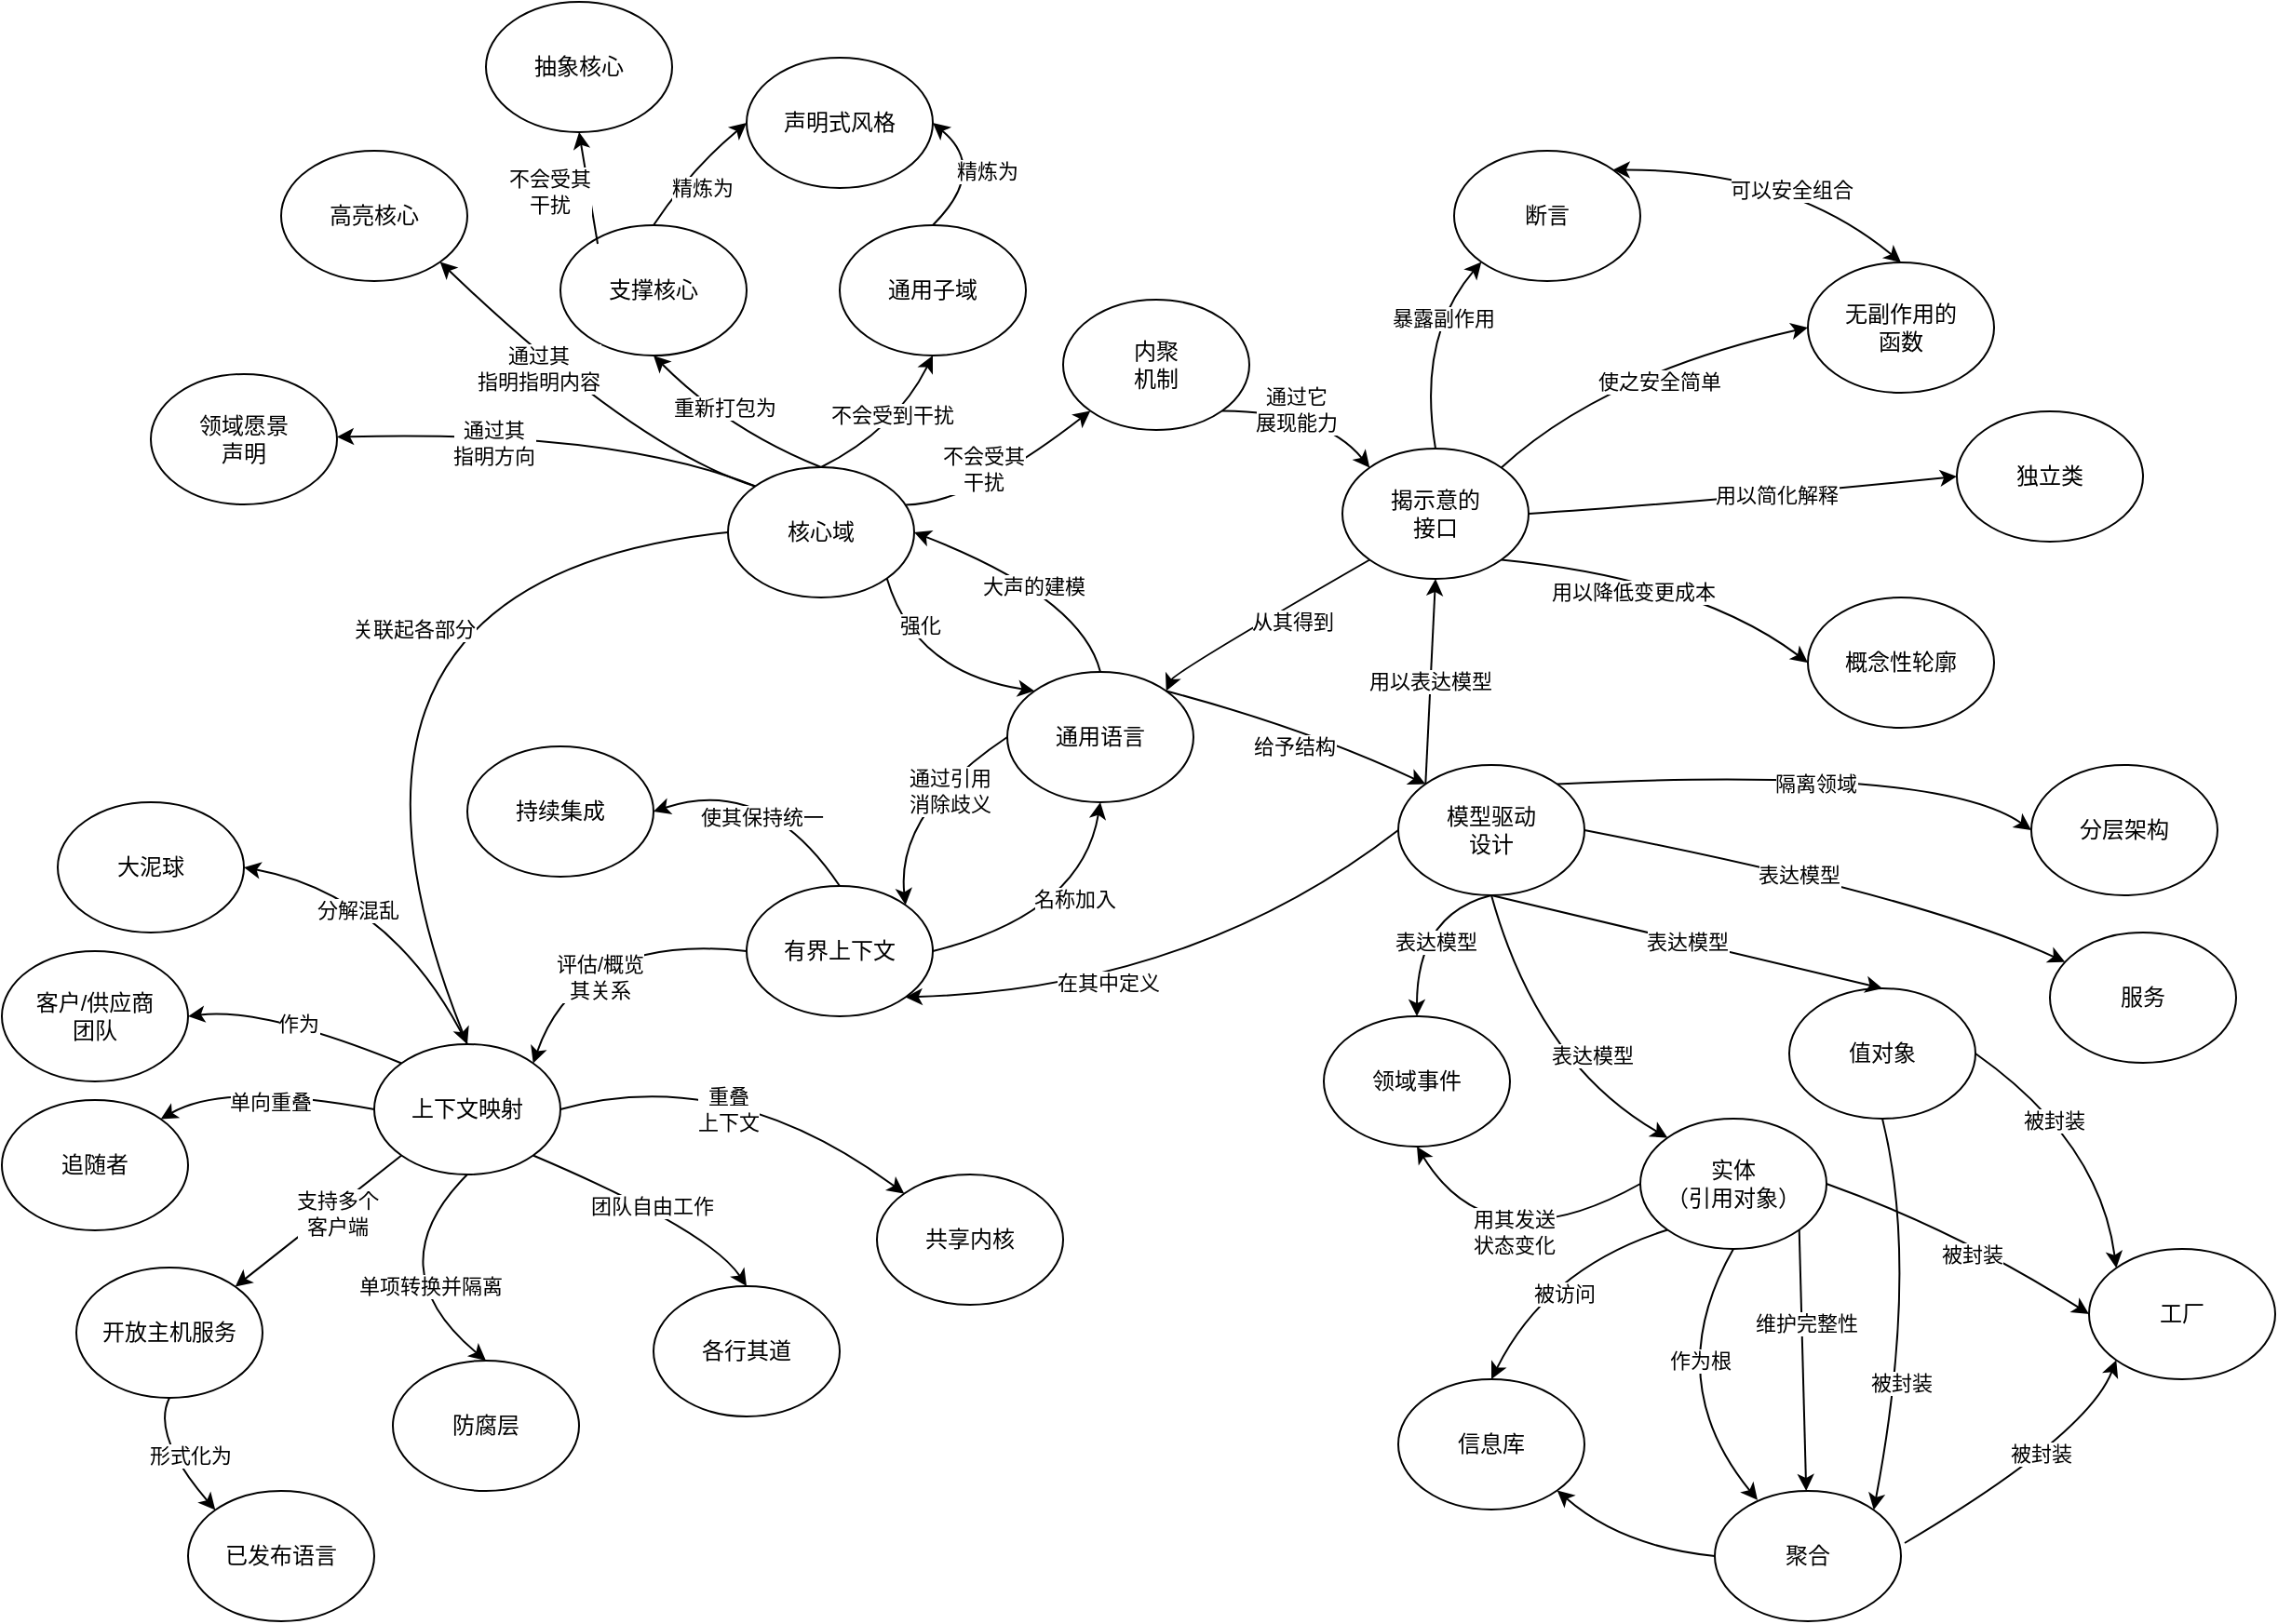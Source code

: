 <mxfile version="20.0.3" type="github">
  <diagram id="y3Cl--LZHW0YaVjfiVAI" name="Page-1">
    <mxGraphModel dx="1298" dy="840" grid="1" gridSize="10" guides="1" tooltips="1" connect="1" arrows="1" fold="1" page="1" pageScale="1" pageWidth="827" pageHeight="1169" math="0" shadow="0">
      <root>
        <mxCell id="0" />
        <mxCell id="1" parent="0" />
        <mxCell id="Mi3CnOvdxR0ZW0WN2Oy1-1" value="通用语言" style="ellipse;whiteSpace=wrap;html=1;" parent="1" vertex="1">
          <mxGeometry x="660" y="400" width="100" height="70" as="geometry" />
        </mxCell>
        <mxCell id="Mi3CnOvdxR0ZW0WN2Oy1-2" value="模型驱动&lt;br&gt;设计" style="ellipse;whiteSpace=wrap;html=1;" parent="1" vertex="1">
          <mxGeometry x="870" y="450" width="100" height="70" as="geometry" />
        </mxCell>
        <mxCell id="Mi3CnOvdxR0ZW0WN2Oy1-4" value="有界上下文" style="ellipse;whiteSpace=wrap;html=1;" parent="1" vertex="1">
          <mxGeometry x="520" y="515" width="100" height="70" as="geometry" />
        </mxCell>
        <mxCell id="Mi3CnOvdxR0ZW0WN2Oy1-5" value="持续集成" style="ellipse;whiteSpace=wrap;html=1;" parent="1" vertex="1">
          <mxGeometry x="370" y="440" width="100" height="70" as="geometry" />
        </mxCell>
        <mxCell id="Mi3CnOvdxR0ZW0WN2Oy1-6" value="核心域" style="ellipse;whiteSpace=wrap;html=1;" parent="1" vertex="1">
          <mxGeometry x="510" y="290" width="100" height="70" as="geometry" />
        </mxCell>
        <mxCell id="Mi3CnOvdxR0ZW0WN2Oy1-7" value="大泥球" style="ellipse;whiteSpace=wrap;html=1;" parent="1" vertex="1">
          <mxGeometry x="150" y="470" width="100" height="70" as="geometry" />
        </mxCell>
        <mxCell id="Mi3CnOvdxR0ZW0WN2Oy1-8" value="独立类" style="ellipse;whiteSpace=wrap;html=1;" parent="1" vertex="1">
          <mxGeometry x="1170" y="260" width="100" height="70" as="geometry" />
        </mxCell>
        <mxCell id="Mi3CnOvdxR0ZW0WN2Oy1-9" value="上下文映射" style="ellipse;whiteSpace=wrap;html=1;" parent="1" vertex="1">
          <mxGeometry x="320" y="600" width="100" height="70" as="geometry" />
        </mxCell>
        <mxCell id="Mi3CnOvdxR0ZW0WN2Oy1-12" value="通用子域" style="ellipse;whiteSpace=wrap;html=1;" parent="1" vertex="1">
          <mxGeometry x="570" y="160" width="100" height="70" as="geometry" />
        </mxCell>
        <mxCell id="Mi3CnOvdxR0ZW0WN2Oy1-13" value="支撑核心" style="ellipse;whiteSpace=wrap;html=1;" parent="1" vertex="1">
          <mxGeometry x="420" y="160" width="100" height="70" as="geometry" />
        </mxCell>
        <mxCell id="Mi3CnOvdxR0ZW0WN2Oy1-14" value="揭示意的&lt;br&gt;接口" style="ellipse;whiteSpace=wrap;html=1;" parent="1" vertex="1">
          <mxGeometry x="840" y="280" width="100" height="70" as="geometry" />
        </mxCell>
        <mxCell id="Mi3CnOvdxR0ZW0WN2Oy1-15" value="断言" style="ellipse;whiteSpace=wrap;html=1;" parent="1" vertex="1">
          <mxGeometry x="900" y="120" width="100" height="70" as="geometry" />
        </mxCell>
        <mxCell id="Mi3CnOvdxR0ZW0WN2Oy1-16" value="无副作用的&lt;br&gt;函数" style="ellipse;whiteSpace=wrap;html=1;" parent="1" vertex="1">
          <mxGeometry x="1090" y="180" width="100" height="70" as="geometry" />
        </mxCell>
        <mxCell id="Mi3CnOvdxR0ZW0WN2Oy1-17" value="概念性轮廓" style="ellipse;whiteSpace=wrap;html=1;" parent="1" vertex="1">
          <mxGeometry x="1090" y="360" width="100" height="70" as="geometry" />
        </mxCell>
        <mxCell id="nDJIqRFH-Br7_tVDaRdu-1" value="实体&lt;br&gt;（引用对象）" style="ellipse;whiteSpace=wrap;html=1;" parent="1" vertex="1">
          <mxGeometry x="1000" y="640" width="100" height="70" as="geometry" />
        </mxCell>
        <mxCell id="nDJIqRFH-Br7_tVDaRdu-2" value="领域事件" style="ellipse;whiteSpace=wrap;html=1;" parent="1" vertex="1">
          <mxGeometry x="830" y="585" width="100" height="70" as="geometry" />
        </mxCell>
        <mxCell id="nDJIqRFH-Br7_tVDaRdu-4" value="工厂" style="ellipse;whiteSpace=wrap;html=1;" parent="1" vertex="1">
          <mxGeometry x="1241" y="710" width="100" height="70" as="geometry" />
        </mxCell>
        <mxCell id="nDJIqRFH-Br7_tVDaRdu-5" value="服务" style="ellipse;whiteSpace=wrap;html=1;" parent="1" vertex="1">
          <mxGeometry x="1220" y="540" width="100" height="70" as="geometry" />
        </mxCell>
        <mxCell id="nDJIqRFH-Br7_tVDaRdu-6" value="信息库&lt;span style=&quot;caret-color: rgba(0, 0, 0, 0); color: rgba(0, 0, 0, 0); font-family: monospace; font-size: 0px; text-align: start;&quot;&gt;%3CmxGraphModel%3E%3Croot%3E%3CmxCell%20id%3D%220%22%2F%3E%3CmxCell%20id%3D%221%22%20parent%3D%220%22%2F%3E%3CmxCell%20id%3D%222%22%20value%3D%22%E5%B7%A5%E5%8E%82%22%20style%3D%22ellipse%3BwhiteSpace%3Dwrap%3Bhtml%3D1%3B%22%20vertex%3D%221%22%20parent%3D%221%22%3E%3CmxGeometry%20x%3D%221140%22%20y%3D%22680%22%20width%3D%22100%22%20height%3D%2270%22%20as%3D%22geometry%22%2F%3E%3C%2FmxCell%3E%3C%2Froot%3E%3C%2FmxGraphModel%3E&lt;/span&gt;" style="ellipse;whiteSpace=wrap;html=1;" parent="1" vertex="1">
          <mxGeometry x="870" y="780" width="100" height="70" as="geometry" />
        </mxCell>
        <mxCell id="nDJIqRFH-Br7_tVDaRdu-7" value="分层架构" style="ellipse;whiteSpace=wrap;html=1;" parent="1" vertex="1">
          <mxGeometry x="1210" y="450" width="100" height="70" as="geometry" />
        </mxCell>
        <mxCell id="nDJIqRFH-Br7_tVDaRdu-9" value="聚合" style="ellipse;whiteSpace=wrap;html=1;" parent="1" vertex="1">
          <mxGeometry x="1040" y="840" width="100" height="70" as="geometry" />
        </mxCell>
        <mxCell id="6l1WujIoDoaz9oLlzbZu-4" value="" style="curved=1;endArrow=classic;html=1;rounded=0;exitX=0.5;exitY=1;exitDx=0;exitDy=0;entryX=0.5;entryY=0;entryDx=0;entryDy=0;" edge="1" parent="1" source="Mi3CnOvdxR0ZW0WN2Oy1-2" target="nDJIqRFH-Br7_tVDaRdu-2">
          <mxGeometry width="50" height="50" relative="1" as="geometry">
            <mxPoint x="800" y="520" as="sourcePoint" />
            <mxPoint x="850" y="470" as="targetPoint" />
            <Array as="points">
              <mxPoint x="880" y="530" />
            </Array>
          </mxGeometry>
        </mxCell>
        <mxCell id="6l1WujIoDoaz9oLlzbZu-68" value="表达模型" style="edgeLabel;html=1;align=center;verticalAlign=middle;resizable=0;points=[];" vertex="1" connectable="0" parent="6l1WujIoDoaz9oLlzbZu-4">
          <mxGeometry x="0.154" y="10" relative="1" as="geometry">
            <mxPoint as="offset" />
          </mxGeometry>
        </mxCell>
        <mxCell id="6l1WujIoDoaz9oLlzbZu-5" value="" style="curved=1;endArrow=classic;html=1;rounded=0;exitX=0.5;exitY=1;exitDx=0;exitDy=0;entryX=0;entryY=0;entryDx=0;entryDy=0;" edge="1" parent="1" source="Mi3CnOvdxR0ZW0WN2Oy1-2" target="nDJIqRFH-Br7_tVDaRdu-1">
          <mxGeometry width="50" height="50" relative="1" as="geometry">
            <mxPoint x="980" y="505" as="sourcePoint" />
            <mxPoint x="850" y="670" as="targetPoint" />
            <Array as="points">
              <mxPoint x="945" y="610" />
            </Array>
          </mxGeometry>
        </mxCell>
        <mxCell id="6l1WujIoDoaz9oLlzbZu-69" value="表达模型" style="edgeLabel;html=1;align=center;verticalAlign=middle;resizable=0;points=[];" vertex="1" connectable="0" parent="6l1WujIoDoaz9oLlzbZu-5">
          <mxGeometry x="0.338" y="18" relative="1" as="geometry">
            <mxPoint as="offset" />
          </mxGeometry>
        </mxCell>
        <mxCell id="6l1WujIoDoaz9oLlzbZu-7" value="值对象&lt;br&gt;" style="ellipse;whiteSpace=wrap;html=1;" vertex="1" parent="1">
          <mxGeometry x="1080" y="570" width="100" height="70" as="geometry" />
        </mxCell>
        <mxCell id="6l1WujIoDoaz9oLlzbZu-8" value="&lt;span style=&quot;caret-color: rgb(0, 0, 0); color: rgb(0, 0, 0); font-family: Helvetica; font-size: 11px; font-style: normal; font-variant-caps: normal; font-weight: 400; letter-spacing: normal; text-align: center; text-indent: 0px; text-transform: none; word-spacing: 0px; -webkit-text-stroke-width: 0px; background-color: rgb(255, 255, 255); text-decoration: none; float: none; display: inline !important;&quot;&gt;表达模型&lt;/span&gt;" style="curved=1;endArrow=classic;html=1;rounded=0;exitX=0.5;exitY=1;exitDx=0;exitDy=0;entryX=0.5;entryY=0;entryDx=0;entryDy=0;" edge="1" parent="1" source="Mi3CnOvdxR0ZW0WN2Oy1-2" target="6l1WujIoDoaz9oLlzbZu-7">
          <mxGeometry width="50" height="50" relative="1" as="geometry">
            <mxPoint x="1030" y="540" as="sourcePoint" />
            <mxPoint x="1140" y="600" as="targetPoint" />
            <Array as="points" />
          </mxGeometry>
        </mxCell>
        <mxCell id="6l1WujIoDoaz9oLlzbZu-9" value="" style="curved=1;endArrow=classic;html=1;rounded=0;exitX=1;exitY=0.5;exitDx=0;exitDy=0;" edge="1" parent="1" source="Mi3CnOvdxR0ZW0WN2Oy1-2" target="nDJIqRFH-Br7_tVDaRdu-5">
          <mxGeometry width="50" height="50" relative="1" as="geometry">
            <mxPoint x="1030" y="540" as="sourcePoint" />
            <mxPoint x="1140" y="600" as="targetPoint" />
            <Array as="points">
              <mxPoint x="1150" y="520" />
            </Array>
          </mxGeometry>
        </mxCell>
        <mxCell id="6l1WujIoDoaz9oLlzbZu-70" value="表达模型" style="edgeLabel;html=1;align=center;verticalAlign=middle;resizable=0;points=[];" vertex="1" connectable="0" parent="6l1WujIoDoaz9oLlzbZu-9">
          <mxGeometry x="-0.137" y="-2" relative="1" as="geometry">
            <mxPoint x="1" as="offset" />
          </mxGeometry>
        </mxCell>
        <mxCell id="6l1WujIoDoaz9oLlzbZu-10" value="" style="curved=1;endArrow=classic;html=1;rounded=0;exitX=1;exitY=0;exitDx=0;exitDy=0;entryX=0;entryY=0.5;entryDx=0;entryDy=0;" edge="1" parent="1" source="Mi3CnOvdxR0ZW0WN2Oy1-2" target="nDJIqRFH-Br7_tVDaRdu-7">
          <mxGeometry width="50" height="50" relative="1" as="geometry">
            <mxPoint x="1080" y="505" as="sourcePoint" />
            <mxPoint x="1196.74" y="558.867" as="targetPoint" />
            <Array as="points">
              <mxPoint x="1160" y="450" />
            </Array>
          </mxGeometry>
        </mxCell>
        <mxCell id="6l1WujIoDoaz9oLlzbZu-71" value="隔离领域" style="edgeLabel;html=1;align=center;verticalAlign=middle;resizable=0;points=[];" vertex="1" connectable="0" parent="6l1WujIoDoaz9oLlzbZu-10">
          <mxGeometry x="0.037" y="-6" relative="1" as="geometry">
            <mxPoint as="offset" />
          </mxGeometry>
        </mxCell>
        <mxCell id="6l1WujIoDoaz9oLlzbZu-11" value="" style="curved=1;endArrow=classic;html=1;rounded=0;exitX=1.02;exitY=0.4;exitDx=0;exitDy=0;entryX=0;entryY=1;entryDx=0;entryDy=0;exitPerimeter=0;" edge="1" parent="1" source="nDJIqRFH-Br7_tVDaRdu-9" target="nDJIqRFH-Br7_tVDaRdu-4">
          <mxGeometry width="50" height="50" relative="1" as="geometry">
            <mxPoint x="1205" y="780" as="sourcePoint" />
            <mxPoint x="1235" y="860" as="targetPoint" />
            <Array as="points">
              <mxPoint x="1240" y="810" />
            </Array>
          </mxGeometry>
        </mxCell>
        <mxCell id="6l1WujIoDoaz9oLlzbZu-76" value="被封装" style="edgeLabel;html=1;align=center;verticalAlign=middle;resizable=0;points=[];" vertex="1" connectable="0" parent="6l1WujIoDoaz9oLlzbZu-11">
          <mxGeometry x="0.129" y="4" relative="1" as="geometry">
            <mxPoint x="-1" as="offset" />
          </mxGeometry>
        </mxCell>
        <mxCell id="6l1WujIoDoaz9oLlzbZu-12" value="" style="curved=1;endArrow=classic;html=1;rounded=0;exitX=1;exitY=0.5;exitDx=0;exitDy=0;entryX=0;entryY=0;entryDx=0;entryDy=0;" edge="1" parent="1" source="6l1WujIoDoaz9oLlzbZu-7" target="nDJIqRFH-Br7_tVDaRdu-4">
          <mxGeometry width="50" height="50" relative="1" as="geometry">
            <mxPoint x="1138.68" y="680" as="sourcePoint" />
            <mxPoint x="1301.325" y="601.749" as="targetPoint" />
            <Array as="points">
              <mxPoint x="1246.68" y="652" />
            </Array>
          </mxGeometry>
        </mxCell>
        <mxCell id="6l1WujIoDoaz9oLlzbZu-78" value="被封装" style="edgeLabel;html=1;align=center;verticalAlign=middle;resizable=0;points=[];" vertex="1" connectable="0" parent="6l1WujIoDoaz9oLlzbZu-12">
          <mxGeometry x="-0.275" y="-4" relative="1" as="geometry">
            <mxPoint y="1" as="offset" />
          </mxGeometry>
        </mxCell>
        <mxCell id="6l1WujIoDoaz9oLlzbZu-19" value="" style="curved=1;endArrow=classic;html=1;rounded=0;exitX=0;exitY=0.5;exitDx=0;exitDy=0;entryX=0.5;entryY=1;entryDx=0;entryDy=0;" edge="1" parent="1" source="nDJIqRFH-Br7_tVDaRdu-1" target="nDJIqRFH-Br7_tVDaRdu-2">
          <mxGeometry width="50" height="50" relative="1" as="geometry">
            <mxPoint x="994.645" y="529.749" as="sourcePoint" />
            <mxPoint x="1020" y="670" as="targetPoint" />
            <Array as="points">
              <mxPoint x="920" y="720" />
            </Array>
          </mxGeometry>
        </mxCell>
        <mxCell id="6l1WujIoDoaz9oLlzbZu-95" value="用其发送&lt;br&gt;状态变化" style="edgeLabel;html=1;align=center;verticalAlign=middle;resizable=0;points=[];" vertex="1" connectable="0" parent="6l1WujIoDoaz9oLlzbZu-19">
          <mxGeometry x="-0.138" y="-11" relative="1" as="geometry">
            <mxPoint as="offset" />
          </mxGeometry>
        </mxCell>
        <mxCell id="6l1WujIoDoaz9oLlzbZu-20" value="" style="curved=1;endArrow=classic;html=1;rounded=0;exitX=1;exitY=1;exitDx=0;exitDy=0;" edge="1" parent="1" source="nDJIqRFH-Br7_tVDaRdu-1" target="nDJIqRFH-Br7_tVDaRdu-9">
          <mxGeometry width="50" height="50" relative="1" as="geometry">
            <mxPoint x="1170" y="655" as="sourcePoint" />
            <mxPoint x="1265.645" y="730.251" as="targetPoint" />
            <Array as="points" />
          </mxGeometry>
        </mxCell>
        <mxCell id="6l1WujIoDoaz9oLlzbZu-73" value="维护完整性" style="edgeLabel;html=1;align=center;verticalAlign=middle;resizable=0;points=[];" vertex="1" connectable="0" parent="6l1WujIoDoaz9oLlzbZu-20">
          <mxGeometry x="-0.282" y="2" relative="1" as="geometry">
            <mxPoint as="offset" />
          </mxGeometry>
        </mxCell>
        <mxCell id="6l1WujIoDoaz9oLlzbZu-21" value="" style="curved=1;endArrow=classic;html=1;rounded=0;exitX=0;exitY=0.5;exitDx=0;exitDy=0;entryX=1;entryY=1;entryDx=0;entryDy=0;" edge="1" parent="1" source="nDJIqRFH-Br7_tVDaRdu-9" target="nDJIqRFH-Br7_tVDaRdu-6">
          <mxGeometry width="50" height="50" relative="1" as="geometry">
            <mxPoint x="1055.355" y="729.749" as="sourcePoint" />
            <mxPoint x="1080.648" y="820.618" as="targetPoint" />
            <Array as="points">
              <mxPoint x="990" y="870" />
            </Array>
          </mxGeometry>
        </mxCell>
        <mxCell id="6l1WujIoDoaz9oLlzbZu-22" value="" style="curved=1;endArrow=classic;html=1;rounded=0;exitX=0;exitY=1;exitDx=0;exitDy=0;entryX=0.5;entryY=0;entryDx=0;entryDy=0;" edge="1" parent="1" source="nDJIqRFH-Br7_tVDaRdu-1" target="nDJIqRFH-Br7_tVDaRdu-6">
          <mxGeometry width="50" height="50" relative="1" as="geometry">
            <mxPoint x="1055.355" y="729.749" as="sourcePoint" />
            <mxPoint x="1080.648" y="820.618" as="targetPoint" />
            <Array as="points">
              <mxPoint x="950" y="720" />
            </Array>
          </mxGeometry>
        </mxCell>
        <mxCell id="6l1WujIoDoaz9oLlzbZu-74" value="被访问" style="edgeLabel;html=1;align=center;verticalAlign=middle;resizable=0;points=[];" vertex="1" connectable="0" parent="6l1WujIoDoaz9oLlzbZu-22">
          <mxGeometry x="0.138" y="13" relative="1" as="geometry">
            <mxPoint x="1" as="offset" />
          </mxGeometry>
        </mxCell>
        <mxCell id="6l1WujIoDoaz9oLlzbZu-23" value="" style="curved=1;endArrow=classic;html=1;rounded=0;exitX=1;exitY=0.5;exitDx=0;exitDy=0;entryX=0;entryY=0.5;entryDx=0;entryDy=0;" edge="1" parent="1" source="nDJIqRFH-Br7_tVDaRdu-1" target="nDJIqRFH-Br7_tVDaRdu-4">
          <mxGeometry width="50" height="50" relative="1" as="geometry">
            <mxPoint x="1055.355" y="729.749" as="sourcePoint" />
            <mxPoint x="1090" y="820" as="targetPoint" />
            <Array as="points">
              <mxPoint x="1170" y="700" />
            </Array>
          </mxGeometry>
        </mxCell>
        <mxCell id="6l1WujIoDoaz9oLlzbZu-77" value="被封装" style="edgeLabel;html=1;align=center;verticalAlign=middle;resizable=0;points=[];" vertex="1" connectable="0" parent="6l1WujIoDoaz9oLlzbZu-23">
          <mxGeometry x="0.112" y="-7" relative="1" as="geometry">
            <mxPoint as="offset" />
          </mxGeometry>
        </mxCell>
        <mxCell id="6l1WujIoDoaz9oLlzbZu-24" value="" style="curved=1;endArrow=classic;html=1;rounded=0;exitX=0.5;exitY=1;exitDx=0;exitDy=0;entryX=1;entryY=0;entryDx=0;entryDy=0;" edge="1" parent="1" source="6l1WujIoDoaz9oLlzbZu-7" target="nDJIqRFH-Br7_tVDaRdu-9">
          <mxGeometry width="50" height="50" relative="1" as="geometry">
            <mxPoint x="1160" y="630" as="sourcePoint" />
            <mxPoint x="1265.645" y="730.251" as="targetPoint" />
            <Array as="points">
              <mxPoint x="1150" y="720" />
            </Array>
          </mxGeometry>
        </mxCell>
        <mxCell id="6l1WujIoDoaz9oLlzbZu-75" value="被封装" style="edgeLabel;html=1;align=center;verticalAlign=middle;resizable=0;points=[];" vertex="1" connectable="0" parent="6l1WujIoDoaz9oLlzbZu-24">
          <mxGeometry x="0.353" y="1" relative="1" as="geometry">
            <mxPoint as="offset" />
          </mxGeometry>
        </mxCell>
        <mxCell id="6l1WujIoDoaz9oLlzbZu-25" value="" style="curved=1;endArrow=classic;html=1;rounded=0;exitX=0.5;exitY=1;exitDx=0;exitDy=0;entryX=0.23;entryY=0.071;entryDx=0;entryDy=0;entryPerimeter=0;" edge="1" parent="1" source="nDJIqRFH-Br7_tVDaRdu-1" target="nDJIqRFH-Br7_tVDaRdu-9">
          <mxGeometry width="50" height="50" relative="1" as="geometry">
            <mxPoint x="1110" y="665" as="sourcePoint" />
            <mxPoint x="1125.355" y="830.251" as="targetPoint" />
            <Array as="points">
              <mxPoint x="1010" y="780" />
            </Array>
          </mxGeometry>
        </mxCell>
        <mxCell id="6l1WujIoDoaz9oLlzbZu-72" value="作为根" style="edgeLabel;html=1;align=center;verticalAlign=middle;resizable=0;points=[];" vertex="1" connectable="0" parent="6l1WujIoDoaz9oLlzbZu-25">
          <mxGeometry x="-0.258" y="14" relative="1" as="geometry">
            <mxPoint as="offset" />
          </mxGeometry>
        </mxCell>
        <mxCell id="6l1WujIoDoaz9oLlzbZu-26" value="" style="curved=1;endArrow=classic;html=1;rounded=0;exitX=0;exitY=0.5;exitDx=0;exitDy=0;entryX=1;entryY=0;entryDx=0;entryDy=0;" edge="1" parent="1" source="Mi3CnOvdxR0ZW0WN2Oy1-1" target="Mi3CnOvdxR0ZW0WN2Oy1-4">
          <mxGeometry width="50" height="50" relative="1" as="geometry">
            <mxPoint x="740" y="450" as="sourcePoint" />
            <mxPoint x="650" y="565" as="targetPoint" />
            <Array as="points">
              <mxPoint x="600" y="475" />
            </Array>
          </mxGeometry>
        </mxCell>
        <mxCell id="6l1WujIoDoaz9oLlzbZu-98" value="通过引用&lt;br&gt;消除歧义" style="edgeLabel;html=1;align=center;verticalAlign=middle;resizable=0;points=[];" vertex="1" connectable="0" parent="6l1WujIoDoaz9oLlzbZu-26">
          <mxGeometry x="-0.312" y="6" relative="1" as="geometry">
            <mxPoint as="offset" />
          </mxGeometry>
        </mxCell>
        <mxCell id="6l1WujIoDoaz9oLlzbZu-27" value="" style="curved=1;endArrow=classic;html=1;rounded=0;exitX=0;exitY=0.5;exitDx=0;exitDy=0;entryX=1;entryY=0;entryDx=0;entryDy=0;" edge="1" parent="1" source="Mi3CnOvdxR0ZW0WN2Oy1-4" target="Mi3CnOvdxR0ZW0WN2Oy1-9">
          <mxGeometry width="50" height="50" relative="1" as="geometry">
            <mxPoint x="480" y="575" as="sourcePoint" />
            <mxPoint x="400" y="575" as="targetPoint" />
            <Array as="points">
              <mxPoint x="430" y="540" />
            </Array>
          </mxGeometry>
        </mxCell>
        <mxCell id="6l1WujIoDoaz9oLlzbZu-99" value="评估/概览&lt;br&gt;其关系" style="edgeLabel;html=1;align=center;verticalAlign=middle;resizable=0;points=[];" vertex="1" connectable="0" parent="6l1WujIoDoaz9oLlzbZu-27">
          <mxGeometry x="0.328" y="18" relative="1" as="geometry">
            <mxPoint as="offset" />
          </mxGeometry>
        </mxCell>
        <mxCell id="6l1WujIoDoaz9oLlzbZu-29" value="" style="curved=1;endArrow=classic;html=1;rounded=0;exitX=0.5;exitY=0;exitDx=0;exitDy=0;entryX=1;entryY=0.5;entryDx=0;entryDy=0;" edge="1" parent="1" source="Mi3CnOvdxR0ZW0WN2Oy1-1" target="Mi3CnOvdxR0ZW0WN2Oy1-6">
          <mxGeometry width="50" height="50" relative="1" as="geometry">
            <mxPoint x="660" y="390" as="sourcePoint" />
            <mxPoint x="560" y="390" as="targetPoint" />
            <Array as="points">
              <mxPoint x="700" y="360" />
            </Array>
          </mxGeometry>
        </mxCell>
        <mxCell id="6l1WujIoDoaz9oLlzbZu-125" value="大声的建模" style="edgeLabel;html=1;align=center;verticalAlign=middle;resizable=0;points=[];" vertex="1" connectable="0" parent="6l1WujIoDoaz9oLlzbZu-29">
          <mxGeometry x="-0.018" y="4" relative="1" as="geometry">
            <mxPoint as="offset" />
          </mxGeometry>
        </mxCell>
        <mxCell id="6l1WujIoDoaz9oLlzbZu-30" value="" style="curved=1;endArrow=classic;html=1;rounded=0;exitX=0.5;exitY=0;exitDx=0;exitDy=0;entryX=0.5;entryY=1;entryDx=0;entryDy=0;" edge="1" parent="1" source="Mi3CnOvdxR0ZW0WN2Oy1-6" target="Mi3CnOvdxR0ZW0WN2Oy1-13">
          <mxGeometry width="50" height="50" relative="1" as="geometry">
            <mxPoint x="730" y="450" as="sourcePoint" />
            <mxPoint x="649.316" y="336.624" as="targetPoint" />
            <Array as="points">
              <mxPoint x="510" y="270" />
            </Array>
          </mxGeometry>
        </mxCell>
        <mxCell id="6l1WujIoDoaz9oLlzbZu-102" value="重新打包为" style="edgeLabel;html=1;align=center;verticalAlign=middle;resizable=0;points=[];" vertex="1" connectable="0" parent="6l1WujIoDoaz9oLlzbZu-30">
          <mxGeometry x="0.164" y="-7" relative="1" as="geometry">
            <mxPoint as="offset" />
          </mxGeometry>
        </mxCell>
        <mxCell id="6l1WujIoDoaz9oLlzbZu-31" value="" style="curved=1;endArrow=classic;html=1;rounded=0;entryX=0.5;entryY=1;entryDx=0;entryDy=0;" edge="1" parent="1" target="Mi3CnOvdxR0ZW0WN2Oy1-12">
          <mxGeometry width="50" height="50" relative="1" as="geometry">
            <mxPoint x="560" y="290" as="sourcePoint" />
            <mxPoint x="530" y="200" as="targetPoint" />
            <Array as="points">
              <mxPoint x="600" y="270" />
            </Array>
          </mxGeometry>
        </mxCell>
        <mxCell id="6l1WujIoDoaz9oLlzbZu-101" value="不会受到干扰" style="edgeLabel;html=1;align=center;verticalAlign=middle;resizable=0;points=[];" vertex="1" connectable="0" parent="6l1WujIoDoaz9oLlzbZu-31">
          <mxGeometry x="0.148" y="6" relative="1" as="geometry">
            <mxPoint as="offset" />
          </mxGeometry>
        </mxCell>
        <mxCell id="6l1WujIoDoaz9oLlzbZu-33" value="声明式风格" style="ellipse;whiteSpace=wrap;html=1;" vertex="1" parent="1">
          <mxGeometry x="520" y="70" width="100" height="70" as="geometry" />
        </mxCell>
        <mxCell id="6l1WujIoDoaz9oLlzbZu-35" value="" style="curved=1;endArrow=classic;html=1;rounded=0;exitX=0.5;exitY=0;exitDx=0;exitDy=0;entryX=0;entryY=0.5;entryDx=0;entryDy=0;" edge="1" parent="1" source="Mi3CnOvdxR0ZW0WN2Oy1-13" target="6l1WujIoDoaz9oLlzbZu-33">
          <mxGeometry width="50" height="50" relative="1" as="geometry">
            <mxPoint x="570" y="300" as="sourcePoint" />
            <mxPoint x="600" y="210" as="targetPoint" />
            <Array as="points">
              <mxPoint x="490" y="130" />
            </Array>
          </mxGeometry>
        </mxCell>
        <mxCell id="6l1WujIoDoaz9oLlzbZu-100" value="精炼为" style="edgeLabel;html=1;align=center;verticalAlign=middle;resizable=0;points=[];" vertex="1" connectable="0" parent="6l1WujIoDoaz9oLlzbZu-35">
          <mxGeometry x="-0.172" y="-10" relative="1" as="geometry">
            <mxPoint as="offset" />
          </mxGeometry>
        </mxCell>
        <mxCell id="6l1WujIoDoaz9oLlzbZu-36" value="精炼为" style="curved=1;endArrow=classic;html=1;rounded=0;exitX=0.5;exitY=0;exitDx=0;exitDy=0;entryX=1;entryY=0.5;entryDx=0;entryDy=0;" edge="1" parent="1" source="Mi3CnOvdxR0ZW0WN2Oy1-12" target="6l1WujIoDoaz9oLlzbZu-33">
          <mxGeometry width="50" height="50" relative="1" as="geometry">
            <mxPoint x="800.715" y="245.121" as="sourcePoint" />
            <mxPoint x="910.005" y="234.619" as="targetPoint" />
            <Array as="points">
              <mxPoint x="650" y="130" />
            </Array>
          </mxGeometry>
        </mxCell>
        <mxCell id="6l1WujIoDoaz9oLlzbZu-38" value="" style="curved=1;endArrow=classic;html=1;rounded=0;exitX=0;exitY=0;exitDx=0;exitDy=0;" edge="1" parent="1" source="Mi3CnOvdxR0ZW0WN2Oy1-6" target="6l1WujIoDoaz9oLlzbZu-41">
          <mxGeometry width="50" height="50" relative="1" as="geometry">
            <mxPoint x="470.0" y="350" as="sourcePoint" />
            <mxPoint x="357.087" y="246.772" as="targetPoint" />
            <Array as="points">
              <mxPoint x="450.0" y="270" />
            </Array>
          </mxGeometry>
        </mxCell>
        <mxCell id="6l1WujIoDoaz9oLlzbZu-103" value="通过其&lt;br&gt;指明方向" style="edgeLabel;html=1;align=center;verticalAlign=middle;resizable=0;points=[];" vertex="1" connectable="0" parent="6l1WujIoDoaz9oLlzbZu-38">
          <mxGeometry x="0.269" y="5" relative="1" as="geometry">
            <mxPoint as="offset" />
          </mxGeometry>
        </mxCell>
        <mxCell id="6l1WujIoDoaz9oLlzbZu-40" value="" style="curved=1;endArrow=classic;html=1;rounded=0;exitX=0;exitY=0.5;exitDx=0;exitDy=0;entryX=0.5;entryY=0;entryDx=0;entryDy=0;" edge="1" parent="1" source="Mi3CnOvdxR0ZW0WN2Oy1-6" target="Mi3CnOvdxR0ZW0WN2Oy1-9">
          <mxGeometry width="50" height="50" relative="1" as="geometry">
            <mxPoint x="480" y="485" as="sourcePoint" />
            <mxPoint x="377" y="544.01" as="targetPoint" />
            <Array as="points">
              <mxPoint x="270" y="350" />
            </Array>
          </mxGeometry>
        </mxCell>
        <mxCell id="6l1WujIoDoaz9oLlzbZu-89" value="关联起各部分" style="edgeLabel;html=1;align=center;verticalAlign=middle;resizable=0;points=[];" vertex="1" connectable="0" parent="6l1WujIoDoaz9oLlzbZu-40">
          <mxGeometry x="-0.32" y="34" relative="1" as="geometry">
            <mxPoint as="offset" />
          </mxGeometry>
        </mxCell>
        <mxCell id="6l1WujIoDoaz9oLlzbZu-41" value="领域愿景&lt;br&gt;声明" style="ellipse;whiteSpace=wrap;html=1;" vertex="1" parent="1">
          <mxGeometry x="200" y="240" width="100" height="70" as="geometry" />
        </mxCell>
        <mxCell id="6l1WujIoDoaz9oLlzbZu-42" value="" style="curved=1;endArrow=classic;html=1;rounded=0;exitX=1;exitY=0.5;exitDx=0;exitDy=0;entryX=0.5;entryY=1;entryDx=0;entryDy=0;" edge="1" parent="1" source="Mi3CnOvdxR0ZW0WN2Oy1-4" target="Mi3CnOvdxR0ZW0WN2Oy1-1">
          <mxGeometry width="50" height="50" relative="1" as="geometry">
            <mxPoint x="694.645" y="509.749" as="sourcePoint" />
            <mxPoint x="600" y="600" as="targetPoint" />
            <Array as="points">
              <mxPoint x="700" y="530" />
            </Array>
          </mxGeometry>
        </mxCell>
        <mxCell id="6l1WujIoDoaz9oLlzbZu-97" value="名称加入" style="edgeLabel;html=1;align=center;verticalAlign=middle;resizable=0;points=[];" vertex="1" connectable="0" parent="6l1WujIoDoaz9oLlzbZu-42">
          <mxGeometry x="0.25" y="5" relative="1" as="geometry">
            <mxPoint as="offset" />
          </mxGeometry>
        </mxCell>
        <mxCell id="6l1WujIoDoaz9oLlzbZu-44" value="共享内核" style="ellipse;whiteSpace=wrap;html=1;" vertex="1" parent="1">
          <mxGeometry x="590" y="670" width="100" height="70" as="geometry" />
        </mxCell>
        <mxCell id="6l1WujIoDoaz9oLlzbZu-45" value="开放主机服务" style="ellipse;whiteSpace=wrap;html=1;" vertex="1" parent="1">
          <mxGeometry x="160" y="720" width="100" height="70" as="geometry" />
        </mxCell>
        <mxCell id="6l1WujIoDoaz9oLlzbZu-46" value="防腐层" style="ellipse;whiteSpace=wrap;html=1;" vertex="1" parent="1">
          <mxGeometry x="330" y="770" width="100" height="70" as="geometry" />
        </mxCell>
        <mxCell id="6l1WujIoDoaz9oLlzbZu-47" value="各行其道" style="ellipse;whiteSpace=wrap;html=1;" vertex="1" parent="1">
          <mxGeometry x="470" y="730" width="100" height="70" as="geometry" />
        </mxCell>
        <mxCell id="6l1WujIoDoaz9oLlzbZu-50" value="追随者" style="ellipse;whiteSpace=wrap;html=1;" vertex="1" parent="1">
          <mxGeometry x="120" y="630" width="100" height="70" as="geometry" />
        </mxCell>
        <mxCell id="6l1WujIoDoaz9oLlzbZu-51" value="客户/供应商&lt;br&gt;团队" style="ellipse;whiteSpace=wrap;html=1;" vertex="1" parent="1">
          <mxGeometry x="120" y="550" width="100" height="70" as="geometry" />
        </mxCell>
        <mxCell id="6l1WujIoDoaz9oLlzbZu-52" value="" style="curved=1;endArrow=classic;html=1;rounded=0;exitX=0.5;exitY=0;exitDx=0;exitDy=0;entryX=1;entryY=0.5;entryDx=0;entryDy=0;" edge="1" parent="1" source="Mi3CnOvdxR0ZW0WN2Oy1-9" target="Mi3CnOvdxR0ZW0WN2Oy1-7">
          <mxGeometry width="50" height="50" relative="1" as="geometry">
            <mxPoint x="480" y="535" as="sourcePoint" />
            <mxPoint x="377" y="564.01" as="targetPoint" />
            <Array as="points">
              <mxPoint x="330" y="520" />
            </Array>
          </mxGeometry>
        </mxCell>
        <mxCell id="6l1WujIoDoaz9oLlzbZu-122" value="分解混乱" style="edgeLabel;html=1;align=center;verticalAlign=middle;resizable=0;points=[];" vertex="1" connectable="0" parent="6l1WujIoDoaz9oLlzbZu-52">
          <mxGeometry x="0.248" y="11" relative="1" as="geometry">
            <mxPoint as="offset" />
          </mxGeometry>
        </mxCell>
        <mxCell id="6l1WujIoDoaz9oLlzbZu-53" value="" style="curved=1;endArrow=classic;html=1;rounded=0;exitX=0;exitY=0;exitDx=0;exitDy=0;entryX=1;entryY=0.5;entryDx=0;entryDy=0;" edge="1" parent="1" source="Mi3CnOvdxR0ZW0WN2Oy1-9" target="6l1WujIoDoaz9oLlzbZu-51">
          <mxGeometry width="50" height="50" relative="1" as="geometry">
            <mxPoint x="314.645" y="610.251" as="sourcePoint" />
            <mxPoint x="265.355" y="539.749" as="targetPoint" />
            <Array as="points">
              <mxPoint x="260" y="580" />
            </Array>
          </mxGeometry>
        </mxCell>
        <mxCell id="6l1WujIoDoaz9oLlzbZu-123" value="作为" style="edgeLabel;html=1;align=center;verticalAlign=middle;resizable=0;points=[];" vertex="1" connectable="0" parent="6l1WujIoDoaz9oLlzbZu-53">
          <mxGeometry x="-0.015" y="1" relative="1" as="geometry">
            <mxPoint as="offset" />
          </mxGeometry>
        </mxCell>
        <mxCell id="6l1WujIoDoaz9oLlzbZu-54" value="" style="curved=1;endArrow=classic;html=1;rounded=0;exitX=0;exitY=0.5;exitDx=0;exitDy=0;entryX=1;entryY=0;entryDx=0;entryDy=0;" edge="1" parent="1" source="Mi3CnOvdxR0ZW0WN2Oy1-9" target="6l1WujIoDoaz9oLlzbZu-50">
          <mxGeometry width="50" height="50" relative="1" as="geometry">
            <mxPoint x="314.645" y="610.251" as="sourcePoint" />
            <mxPoint x="150" y="670" as="targetPoint" />
            <Array as="points">
              <mxPoint x="240" y="620" />
            </Array>
          </mxGeometry>
        </mxCell>
        <mxCell id="6l1WujIoDoaz9oLlzbZu-117" value="单向重叠" style="edgeLabel;html=1;align=center;verticalAlign=middle;resizable=0;points=[];" vertex="1" connectable="0" parent="6l1WujIoDoaz9oLlzbZu-54">
          <mxGeometry x="-0.079" y="6" relative="1" as="geometry">
            <mxPoint as="offset" />
          </mxGeometry>
        </mxCell>
        <mxCell id="6l1WujIoDoaz9oLlzbZu-55" value="" style="curved=1;endArrow=classic;html=1;rounded=0;exitX=0;exitY=1;exitDx=0;exitDy=0;entryX=1;entryY=0;entryDx=0;entryDy=0;" edge="1" parent="1" source="Mi3CnOvdxR0ZW0WN2Oy1-9" target="6l1WujIoDoaz9oLlzbZu-45">
          <mxGeometry width="50" height="50" relative="1" as="geometry">
            <mxPoint x="300" y="635" as="sourcePoint" />
            <mxPoint x="175.355" y="670.251" as="targetPoint" />
            <Array as="points" />
          </mxGeometry>
        </mxCell>
        <mxCell id="6l1WujIoDoaz9oLlzbZu-121" value="支持多个&lt;br&gt;客户端" style="edgeLabel;html=1;align=center;verticalAlign=middle;resizable=0;points=[];" vertex="1" connectable="0" parent="6l1WujIoDoaz9oLlzbZu-55">
          <mxGeometry x="-0.202" y="2" relative="1" as="geometry">
            <mxPoint y="1" as="offset" />
          </mxGeometry>
        </mxCell>
        <mxCell id="6l1WujIoDoaz9oLlzbZu-56" value="" style="curved=1;endArrow=classic;html=1;rounded=0;exitX=0.5;exitY=1;exitDx=0;exitDy=0;entryX=0.5;entryY=0;entryDx=0;entryDy=0;" edge="1" parent="1" source="Mi3CnOvdxR0ZW0WN2Oy1-9" target="6l1WujIoDoaz9oLlzbZu-46">
          <mxGeometry width="50" height="50" relative="1" as="geometry">
            <mxPoint x="314.645" y="659.749" as="sourcePoint" />
            <mxPoint x="230" y="740" as="targetPoint" />
            <Array as="points">
              <mxPoint x="320" y="720" />
            </Array>
          </mxGeometry>
        </mxCell>
        <mxCell id="6l1WujIoDoaz9oLlzbZu-115" value="单项转换并隔离" style="edgeLabel;html=1;align=center;verticalAlign=middle;resizable=0;points=[];" vertex="1" connectable="0" parent="6l1WujIoDoaz9oLlzbZu-56">
          <mxGeometry x="0.111" y="17" relative="1" as="geometry">
            <mxPoint x="10" y="15" as="offset" />
          </mxGeometry>
        </mxCell>
        <mxCell id="6l1WujIoDoaz9oLlzbZu-57" value="团队自由工作" style="curved=1;endArrow=classic;html=1;rounded=0;exitX=1;exitY=1;exitDx=0;exitDy=0;entryX=0.5;entryY=0;entryDx=0;entryDy=0;" edge="1" parent="1" source="Mi3CnOvdxR0ZW0WN2Oy1-9" target="6l1WujIoDoaz9oLlzbZu-47">
          <mxGeometry width="50" height="50" relative="1" as="geometry">
            <mxPoint x="350" y="670" as="sourcePoint" />
            <mxPoint x="350" y="780" as="targetPoint" />
            <Array as="points">
              <mxPoint x="500" y="700" />
            </Array>
          </mxGeometry>
        </mxCell>
        <mxCell id="6l1WujIoDoaz9oLlzbZu-58" value="" style="curved=1;endArrow=classic;html=1;rounded=0;exitX=1;exitY=0.5;exitDx=0;exitDy=0;entryX=0;entryY=0;entryDx=0;entryDy=0;" edge="1" parent="1" source="Mi3CnOvdxR0ZW0WN2Oy1-9" target="6l1WujIoDoaz9oLlzbZu-44">
          <mxGeometry width="50" height="50" relative="1" as="geometry">
            <mxPoint x="365.355" y="599.749" as="sourcePoint" />
            <mxPoint x="404.645" y="710.251" as="targetPoint" />
            <Array as="points">
              <mxPoint x="510" y="610" />
            </Array>
          </mxGeometry>
        </mxCell>
        <mxCell id="6l1WujIoDoaz9oLlzbZu-116" value="重叠&lt;br&gt;上下文" style="edgeLabel;html=1;align=center;verticalAlign=middle;resizable=0;points=[];" vertex="1" connectable="0" parent="6l1WujIoDoaz9oLlzbZu-58">
          <mxGeometry x="0.025" y="-20" relative="1" as="geometry">
            <mxPoint as="offset" />
          </mxGeometry>
        </mxCell>
        <mxCell id="6l1WujIoDoaz9oLlzbZu-59" value="" style="curved=1;endArrow=classic;html=1;rounded=0;exitX=0.5;exitY=0;exitDx=0;exitDy=0;entryX=1;entryY=0.5;entryDx=0;entryDy=0;" edge="1" parent="1" source="Mi3CnOvdxR0ZW0WN2Oy1-4" target="Mi3CnOvdxR0ZW0WN2Oy1-5">
          <mxGeometry width="50" height="50" relative="1" as="geometry">
            <mxPoint x="623" y="410.99" as="sourcePoint" />
            <mxPoint x="470" y="460" as="targetPoint" />
            <Array as="points">
              <mxPoint x="530" y="455" />
            </Array>
          </mxGeometry>
        </mxCell>
        <mxCell id="6l1WujIoDoaz9oLlzbZu-90" value="使其保持统一" style="edgeLabel;html=1;align=center;verticalAlign=middle;resizable=0;points=[];" vertex="1" connectable="0" parent="6l1WujIoDoaz9oLlzbZu-59">
          <mxGeometry x="-0.019" y="7" relative="1" as="geometry">
            <mxPoint y="14" as="offset" />
          </mxGeometry>
        </mxCell>
        <mxCell id="6l1WujIoDoaz9oLlzbZu-60" value="" style="curved=1;endArrow=classic;html=1;rounded=0;exitX=0;exitY=1;exitDx=0;exitDy=0;entryX=1;entryY=0;entryDx=0;entryDy=0;" edge="1" parent="1" source="Mi3CnOvdxR0ZW0WN2Oy1-14" target="Mi3CnOvdxR0ZW0WN2Oy1-1">
          <mxGeometry width="50" height="50" relative="1" as="geometry">
            <mxPoint x="975.355" y="460.251" as="sourcePoint" />
            <mxPoint x="1170" y="495" as="targetPoint" />
            <Array as="points">
              <mxPoint x="750" y="400" />
            </Array>
          </mxGeometry>
        </mxCell>
        <mxCell id="6l1WujIoDoaz9oLlzbZu-86" value="从其得到" style="edgeLabel;html=1;align=center;verticalAlign=middle;resizable=0;points=[];" vertex="1" connectable="0" parent="6l1WujIoDoaz9oLlzbZu-60">
          <mxGeometry x="-0.197" y="8" relative="1" as="geometry">
            <mxPoint as="offset" />
          </mxGeometry>
        </mxCell>
        <mxCell id="6l1WujIoDoaz9oLlzbZu-61" value="用以表达模型" style="curved=1;endArrow=classic;html=1;rounded=0;exitX=0;exitY=0;exitDx=0;exitDy=0;entryX=0.5;entryY=1;entryDx=0;entryDy=0;" edge="1" parent="1" source="Mi3CnOvdxR0ZW0WN2Oy1-2" target="Mi3CnOvdxR0ZW0WN2Oy1-14">
          <mxGeometry width="50" height="50" relative="1" as="geometry">
            <mxPoint x="864.645" y="379.749" as="sourcePoint" />
            <mxPoint x="860" y="370" as="targetPoint" />
            <Array as="points" />
          </mxGeometry>
        </mxCell>
        <mxCell id="6l1WujIoDoaz9oLlzbZu-62" value="" style="curved=1;endArrow=classic;html=1;rounded=0;exitX=1;exitY=0.5;exitDx=0;exitDy=0;entryX=0;entryY=0.5;entryDx=0;entryDy=0;" edge="1" parent="1" source="Mi3CnOvdxR0ZW0WN2Oy1-14" target="Mi3CnOvdxR0ZW0WN2Oy1-8">
          <mxGeometry width="50" height="50" relative="1" as="geometry">
            <mxPoint x="940" y="345" as="sourcePoint" />
            <mxPoint x="909.806" y="389.32" as="targetPoint" />
            <Array as="points">
              <mxPoint x="1020" y="310" />
            </Array>
          </mxGeometry>
        </mxCell>
        <mxCell id="6l1WujIoDoaz9oLlzbZu-82" value="用以简化解释" style="edgeLabel;html=1;align=center;verticalAlign=middle;resizable=0;points=[];" vertex="1" connectable="0" parent="6l1WujIoDoaz9oLlzbZu-62">
          <mxGeometry x="0.156" relative="1" as="geometry">
            <mxPoint as="offset" />
          </mxGeometry>
        </mxCell>
        <mxCell id="6l1WujIoDoaz9oLlzbZu-63" value="" style="curved=1;endArrow=classic;html=1;rounded=0;exitX=0.5;exitY=0;exitDx=0;exitDy=0;entryX=0;entryY=1;entryDx=0;entryDy=0;" edge="1" parent="1" source="Mi3CnOvdxR0ZW0WN2Oy1-14" target="Mi3CnOvdxR0ZW0WN2Oy1-15">
          <mxGeometry width="50" height="50" relative="1" as="geometry">
            <mxPoint x="890" y="310" as="sourcePoint" />
            <mxPoint x="1130" y="255" as="targetPoint" />
            <Array as="points">
              <mxPoint x="880" y="220" />
            </Array>
          </mxGeometry>
        </mxCell>
        <mxCell id="6l1WujIoDoaz9oLlzbZu-84" value="暴露副作用" style="edgeLabel;html=1;align=center;verticalAlign=middle;resizable=0;points=[];" vertex="1" connectable="0" parent="6l1WujIoDoaz9oLlzbZu-63">
          <mxGeometry x="0.356" y="-4" relative="1" as="geometry">
            <mxPoint y="-1" as="offset" />
          </mxGeometry>
        </mxCell>
        <mxCell id="6l1WujIoDoaz9oLlzbZu-64" value="" style="curved=1;endArrow=classic;html=1;rounded=0;exitX=1;exitY=0;exitDx=0;exitDy=0;entryX=0;entryY=0.5;entryDx=0;entryDy=0;" edge="1" parent="1" source="Mi3CnOvdxR0ZW0WN2Oy1-14" target="Mi3CnOvdxR0ZW0WN2Oy1-16">
          <mxGeometry width="50" height="50" relative="1" as="geometry">
            <mxPoint x="925.355" y="320.251" as="sourcePoint" />
            <mxPoint x="1044.645" y="189.749" as="targetPoint" />
            <Array as="points">
              <mxPoint x="980" y="240" />
            </Array>
          </mxGeometry>
        </mxCell>
        <mxCell id="6l1WujIoDoaz9oLlzbZu-83" value="使之安全简单" style="edgeLabel;html=1;align=center;verticalAlign=middle;resizable=0;points=[];" vertex="1" connectable="0" parent="6l1WujIoDoaz9oLlzbZu-64">
          <mxGeometry x="0.089" y="-10" relative="1" as="geometry">
            <mxPoint as="offset" />
          </mxGeometry>
        </mxCell>
        <mxCell id="6l1WujIoDoaz9oLlzbZu-65" value="" style="curved=1;endArrow=classic;html=1;rounded=0;exitX=1;exitY=1;exitDx=0;exitDy=0;entryX=0;entryY=0.5;entryDx=0;entryDy=0;" edge="1" parent="1" source="Mi3CnOvdxR0ZW0WN2Oy1-14" target="Mi3CnOvdxR0ZW0WN2Oy1-17">
          <mxGeometry width="50" height="50" relative="1" as="geometry">
            <mxPoint x="925.355" y="369.749" as="sourcePoint" />
            <mxPoint x="1090" y="315" as="targetPoint" />
            <Array as="points">
              <mxPoint x="1030" y="350" />
            </Array>
          </mxGeometry>
        </mxCell>
        <mxCell id="6l1WujIoDoaz9oLlzbZu-87" value="用以降低变更成本" style="edgeLabel;html=1;align=center;verticalAlign=middle;resizable=0;points=[];" vertex="1" connectable="0" parent="6l1WujIoDoaz9oLlzbZu-65">
          <mxGeometry x="-0.206" y="-10" relative="1" as="geometry">
            <mxPoint as="offset" />
          </mxGeometry>
        </mxCell>
        <mxCell id="6l1WujIoDoaz9oLlzbZu-67" value="" style="curved=1;endArrow=classic;html=1;rounded=0;exitX=0.5;exitY=0;exitDx=0;exitDy=0;entryX=1;entryY=0;entryDx=0;entryDy=0;startArrow=classic;startFill=1;" edge="1" parent="1" source="Mi3CnOvdxR0ZW0WN2Oy1-16" target="Mi3CnOvdxR0ZW0WN2Oy1-15">
          <mxGeometry width="50" height="50" relative="1" as="geometry">
            <mxPoint x="1120" y="140" as="sourcePoint" />
            <mxPoint x="1170" y="90" as="targetPoint" />
            <Array as="points">
              <mxPoint x="1080" y="130" />
            </Array>
          </mxGeometry>
        </mxCell>
        <mxCell id="6l1WujIoDoaz9oLlzbZu-85" value="可以安全组合" style="edgeLabel;html=1;align=center;verticalAlign=middle;resizable=0;points=[];" vertex="1" connectable="0" parent="6l1WujIoDoaz9oLlzbZu-67">
          <mxGeometry x="-0.181" y="8" relative="1" as="geometry">
            <mxPoint as="offset" />
          </mxGeometry>
        </mxCell>
        <mxCell id="6l1WujIoDoaz9oLlzbZu-88" value="" style="curved=1;endArrow=classic;html=1;rounded=0;exitX=1;exitY=1;exitDx=0;exitDy=0;entryX=0;entryY=0;entryDx=0;entryDy=0;" edge="1" parent="1" source="Mi3CnOvdxR0ZW0WN2Oy1-6" target="Mi3CnOvdxR0ZW0WN2Oy1-1">
          <mxGeometry width="50" height="50" relative="1" as="geometry">
            <mxPoint x="730" y="450" as="sourcePoint" />
            <mxPoint x="617.087" y="346.772" as="targetPoint" />
            <Array as="points">
              <mxPoint x="610" y="400" />
            </Array>
          </mxGeometry>
        </mxCell>
        <mxCell id="6l1WujIoDoaz9oLlzbZu-124" value="强化" style="edgeLabel;html=1;align=center;verticalAlign=middle;resizable=0;points=[];" vertex="1" connectable="0" parent="6l1WujIoDoaz9oLlzbZu-88">
          <mxGeometry x="-0.519" y="10" relative="1" as="geometry">
            <mxPoint as="offset" />
          </mxGeometry>
        </mxCell>
        <mxCell id="6l1WujIoDoaz9oLlzbZu-91" value="" style="curved=1;endArrow=classic;html=1;rounded=0;entryX=0;entryY=0;entryDx=0;entryDy=0;exitX=1;exitY=0;exitDx=0;exitDy=0;" edge="1" parent="1" source="Mi3CnOvdxR0ZW0WN2Oy1-1" target="Mi3CnOvdxR0ZW0WN2Oy1-2">
          <mxGeometry width="50" height="50" relative="1" as="geometry">
            <mxPoint x="810" y="450" as="sourcePoint" />
            <mxPoint x="575.355" y="480.251" as="targetPoint" />
            <Array as="points">
              <mxPoint x="820" y="430" />
            </Array>
          </mxGeometry>
        </mxCell>
        <mxCell id="6l1WujIoDoaz9oLlzbZu-93" value="给予结构" style="edgeLabel;html=1;align=center;verticalAlign=middle;resizable=0;points=[];" vertex="1" connectable="0" parent="6l1WujIoDoaz9oLlzbZu-91">
          <mxGeometry x="-0.01" y="-11" relative="1" as="geometry">
            <mxPoint as="offset" />
          </mxGeometry>
        </mxCell>
        <mxCell id="6l1WujIoDoaz9oLlzbZu-92" value="" style="curved=1;endArrow=classic;html=1;rounded=0;entryX=1;entryY=1;entryDx=0;entryDy=0;exitX=0;exitY=0.5;exitDx=0;exitDy=0;" edge="1" parent="1" source="Mi3CnOvdxR0ZW0WN2Oy1-2" target="Mi3CnOvdxR0ZW0WN2Oy1-4">
          <mxGeometry width="50" height="50" relative="1" as="geometry">
            <mxPoint x="770.715" y="495.121" as="sourcePoint" />
            <mxPoint x="910.005" y="495.121" as="targetPoint" />
            <Array as="points">
              <mxPoint x="760" y="570" />
            </Array>
          </mxGeometry>
        </mxCell>
        <mxCell id="6l1WujIoDoaz9oLlzbZu-94" value="在其中定义" style="edgeLabel;html=1;align=center;verticalAlign=middle;resizable=0;points=[];" vertex="1" connectable="0" parent="6l1WujIoDoaz9oLlzbZu-92">
          <mxGeometry x="0.267" y="-5" relative="1" as="geometry">
            <mxPoint x="1" as="offset" />
          </mxGeometry>
        </mxCell>
        <mxCell id="6l1WujIoDoaz9oLlzbZu-104" value="内聚&lt;br&gt;机制" style="ellipse;whiteSpace=wrap;html=1;" vertex="1" parent="1">
          <mxGeometry x="690" y="200" width="100" height="70" as="geometry" />
        </mxCell>
        <mxCell id="6l1WujIoDoaz9oLlzbZu-105" value="" style="curved=1;endArrow=classic;html=1;rounded=0;exitX=1;exitY=0;exitDx=0;exitDy=0;entryX=0;entryY=1;entryDx=0;entryDy=0;" edge="1" parent="1" target="6l1WujIoDoaz9oLlzbZu-104">
          <mxGeometry width="50" height="50" relative="1" as="geometry">
            <mxPoint x="605.355" y="310.251" as="sourcePoint" />
            <mxPoint x="624.645" y="229.749" as="targetPoint" />
            <Array as="points">
              <mxPoint x="640" y="310" />
            </Array>
          </mxGeometry>
        </mxCell>
        <mxCell id="6l1WujIoDoaz9oLlzbZu-106" value="不会受其&lt;br&gt;干扰" style="edgeLabel;html=1;align=center;verticalAlign=middle;resizable=0;points=[];" vertex="1" connectable="0" parent="6l1WujIoDoaz9oLlzbZu-105">
          <mxGeometry x="0.148" y="6" relative="1" as="geometry">
            <mxPoint x="-15" y="5" as="offset" />
          </mxGeometry>
        </mxCell>
        <mxCell id="6l1WujIoDoaz9oLlzbZu-107" value="" style="curved=1;endArrow=classic;html=1;rounded=0;exitX=1;exitY=1;exitDx=0;exitDy=0;entryX=0;entryY=0;entryDx=0;entryDy=0;" edge="1" parent="1" source="6l1WujIoDoaz9oLlzbZu-104" target="Mi3CnOvdxR0ZW0WN2Oy1-14">
          <mxGeometry width="50" height="50" relative="1" as="geometry">
            <mxPoint x="615.355" y="320.251" as="sourcePoint" />
            <mxPoint x="700" y="265" as="targetPoint" />
            <Array as="points">
              <mxPoint x="830" y="260" />
            </Array>
          </mxGeometry>
        </mxCell>
        <mxCell id="6l1WujIoDoaz9oLlzbZu-108" value="通过它&lt;br&gt;展现能力" style="edgeLabel;html=1;align=center;verticalAlign=middle;resizable=0;points=[];" vertex="1" connectable="0" parent="6l1WujIoDoaz9oLlzbZu-107">
          <mxGeometry x="0.148" y="6" relative="1" as="geometry">
            <mxPoint x="-15" y="5" as="offset" />
          </mxGeometry>
        </mxCell>
        <mxCell id="6l1WujIoDoaz9oLlzbZu-109" value="高亮核心" style="ellipse;whiteSpace=wrap;html=1;" vertex="1" parent="1">
          <mxGeometry x="270" y="120" width="100" height="70" as="geometry" />
        </mxCell>
        <mxCell id="6l1WujIoDoaz9oLlzbZu-110" value="抽象核心" style="ellipse;whiteSpace=wrap;html=1;" vertex="1" parent="1">
          <mxGeometry x="380" y="40" width="100" height="70" as="geometry" />
        </mxCell>
        <mxCell id="6l1WujIoDoaz9oLlzbZu-111" value="" style="curved=1;endArrow=classic;html=1;rounded=0;entryX=0.5;entryY=1;entryDx=0;entryDy=0;" edge="1" parent="1" target="6l1WujIoDoaz9oLlzbZu-110">
          <mxGeometry width="50" height="50" relative="1" as="geometry">
            <mxPoint x="440" y="170" as="sourcePoint" />
            <mxPoint x="770" y="160" as="targetPoint" />
            <Array as="points">
              <mxPoint x="440" y="170" />
            </Array>
          </mxGeometry>
        </mxCell>
        <mxCell id="6l1WujIoDoaz9oLlzbZu-112" value="不会受其&lt;br&gt;干扰" style="edgeLabel;html=1;align=center;verticalAlign=middle;resizable=0;points=[];" vertex="1" connectable="0" parent="6l1WujIoDoaz9oLlzbZu-111">
          <mxGeometry x="0.148" y="6" relative="1" as="geometry">
            <mxPoint x="-15" y="5" as="offset" />
          </mxGeometry>
        </mxCell>
        <mxCell id="6l1WujIoDoaz9oLlzbZu-113" value="" style="curved=1;endArrow=classic;html=1;rounded=0;exitX=0;exitY=0;exitDx=0;exitDy=0;entryX=1;entryY=1;entryDx=0;entryDy=0;" edge="1" parent="1" source="Mi3CnOvdxR0ZW0WN2Oy1-6" target="6l1WujIoDoaz9oLlzbZu-109">
          <mxGeometry width="50" height="50" relative="1" as="geometry">
            <mxPoint x="534.645" y="310.251" as="sourcePoint" />
            <mxPoint x="309.968" y="283.751" as="targetPoint" />
            <Array as="points">
              <mxPoint x="460.0" y="280" />
            </Array>
          </mxGeometry>
        </mxCell>
        <mxCell id="6l1WujIoDoaz9oLlzbZu-114" value="通过其&lt;br&gt;指明指明内容" style="edgeLabel;html=1;align=center;verticalAlign=middle;resizable=0;points=[];" vertex="1" connectable="0" parent="6l1WujIoDoaz9oLlzbZu-113">
          <mxGeometry x="0.269" y="5" relative="1" as="geometry">
            <mxPoint as="offset" />
          </mxGeometry>
        </mxCell>
        <mxCell id="6l1WujIoDoaz9oLlzbZu-118" value="已发布语言" style="ellipse;whiteSpace=wrap;html=1;" vertex="1" parent="1">
          <mxGeometry x="220" y="840" width="100" height="70" as="geometry" />
        </mxCell>
        <mxCell id="6l1WujIoDoaz9oLlzbZu-119" value="" style="curved=1;endArrow=classic;html=1;rounded=0;exitX=0.5;exitY=1;exitDx=0;exitDy=0;entryX=0;entryY=0;entryDx=0;entryDy=0;" edge="1" parent="1" source="6l1WujIoDoaz9oLlzbZu-45" target="6l1WujIoDoaz9oLlzbZu-118">
          <mxGeometry width="50" height="50" relative="1" as="geometry">
            <mxPoint x="344.645" y="669.749" as="sourcePoint" />
            <mxPoint x="230" y="710" as="targetPoint" />
            <Array as="points">
              <mxPoint x="200" y="810" />
            </Array>
          </mxGeometry>
        </mxCell>
        <mxCell id="6l1WujIoDoaz9oLlzbZu-120" value="形式化为" style="edgeLabel;html=1;align=center;verticalAlign=middle;resizable=0;points=[];" vertex="1" connectable="0" parent="6l1WujIoDoaz9oLlzbZu-119">
          <mxGeometry x="0.161" y="9" relative="1" as="geometry">
            <mxPoint as="offset" />
          </mxGeometry>
        </mxCell>
      </root>
    </mxGraphModel>
  </diagram>
</mxfile>
